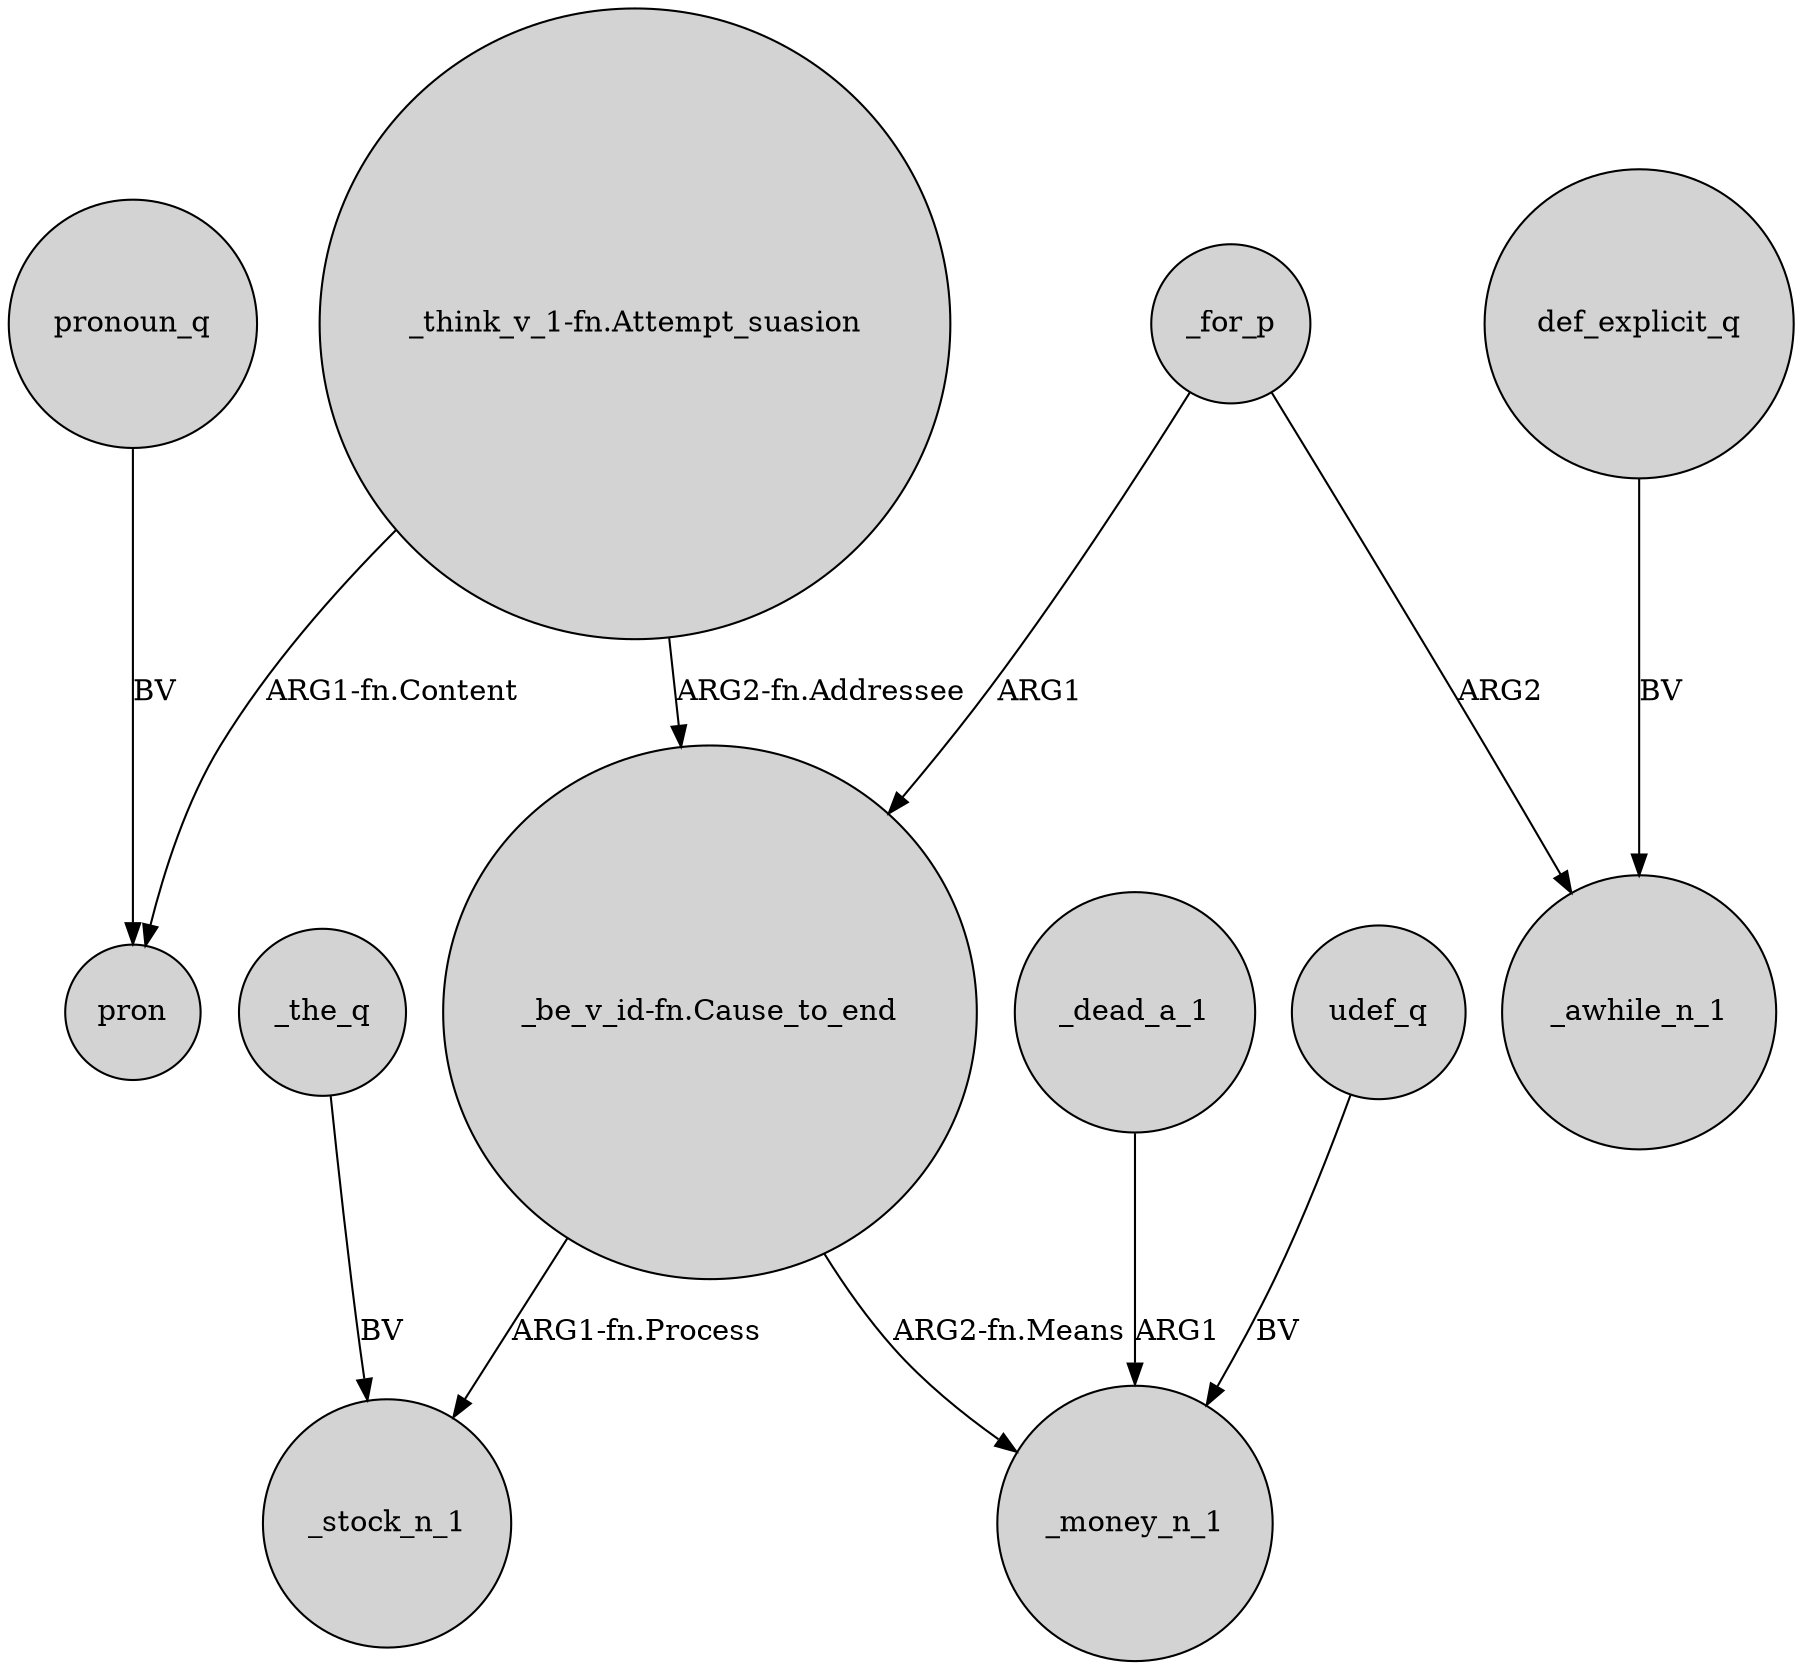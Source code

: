 digraph {
	node [shape=circle style=filled]
	pronoun_q -> pron [label=BV]
	_for_p -> _awhile_n_1 [label=ARG2]
	_for_p -> "_be_v_id-fn.Cause_to_end" [label=ARG1]
	"_be_v_id-fn.Cause_to_end" -> _stock_n_1 [label="ARG1-fn.Process"]
	def_explicit_q -> _awhile_n_1 [label=BV]
	"_be_v_id-fn.Cause_to_end" -> _money_n_1 [label="ARG2-fn.Means"]
	"_think_v_1-fn.Attempt_suasion" -> pron [label="ARG1-fn.Content"]
	udef_q -> _money_n_1 [label=BV]
	"_think_v_1-fn.Attempt_suasion" -> "_be_v_id-fn.Cause_to_end" [label="ARG2-fn.Addressee"]
	_dead_a_1 -> _money_n_1 [label=ARG1]
	_the_q -> _stock_n_1 [label=BV]
}
